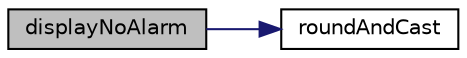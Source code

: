 digraph "displayNoAlarm"
{
 // LATEX_PDF_SIZE
  edge [fontname="Helvetica",fontsize="10",labelfontname="Helvetica",labelfontsize="10"];
  node [fontname="Helvetica",fontsize="10",shape=record];
  rankdir="LR";
  Node1 [label="displayNoAlarm",height=0.2,width=0.4,color="black", fillcolor="grey75", style="filled", fontcolor="black",tooltip=" "];
  Node1 -> Node2 [color="midnightblue",fontsize="10",style="solid",fontname="Helvetica"];
  Node2 [label="roundAndCast",height=0.2,width=0.4,color="black", fillcolor="white", style="filled",URL="$_l_c_d_8cpp.html#a186543cef0be5a7aaf40a6fb361aa531",tooltip=" "];
}
